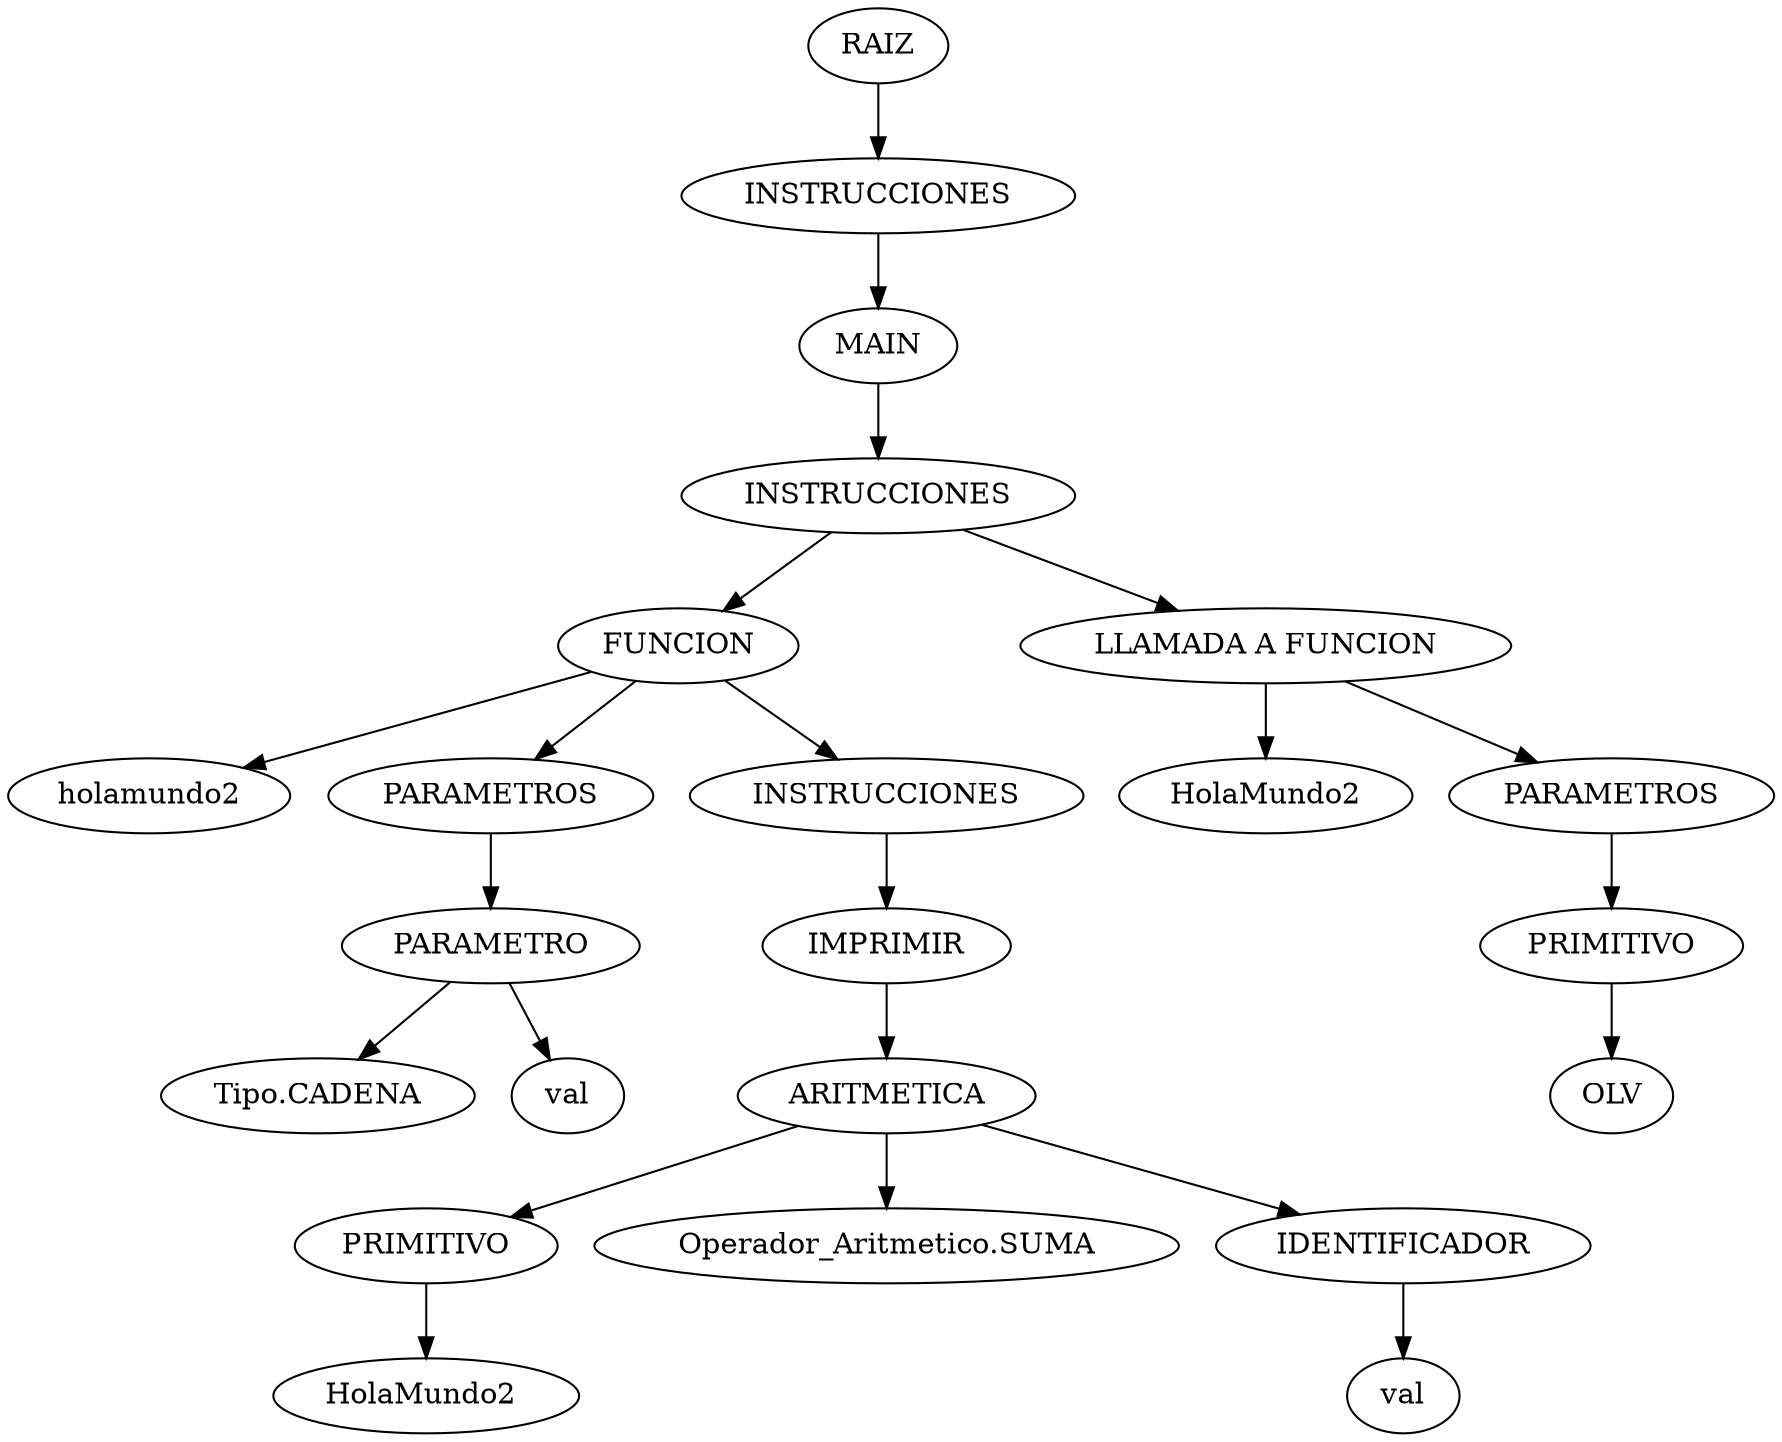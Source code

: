 digraph {
n0[label="RAIZ"];
n1[label="INSTRUCCIONES"];
n0->n1;
n2[label="MAIN"];
n1->n2;
n3[label="INSTRUCCIONES"];
n2->n3;
n4[label="FUNCION"];
n3->n4;
n5[label="holamundo2"];
n4->n5;
n6[label="PARAMETROS"];
n4->n6;
n7[label="PARAMETRO"];
n6->n7;
n8[label="Tipo.CADENA"];
n7->n8;
n9[label="val"];
n7->n9;
n10[label="INSTRUCCIONES"];
n4->n10;
n11[label="IMPRIMIR"];
n10->n11;
n12[label="ARITMETICA"];
n11->n12;
n13[label="PRIMITIVO"];
n12->n13;
n14[label="HolaMundo2 "];
n13->n14;
n15[label="Operador_Aritmetico.SUMA"];
n12->n15;
n16[label="IDENTIFICADOR"];
n12->n16;
n17[label="val"];
n16->n17;
n18[label="LLAMADA A FUNCION"];
n3->n18;
n19[label="HolaMundo2"];
n18->n19;
n20[label="PARAMETROS"];
n18->n20;
n21[label="PRIMITIVO"];
n20->n21;
n22[label="OLV"];
n21->n22;
}